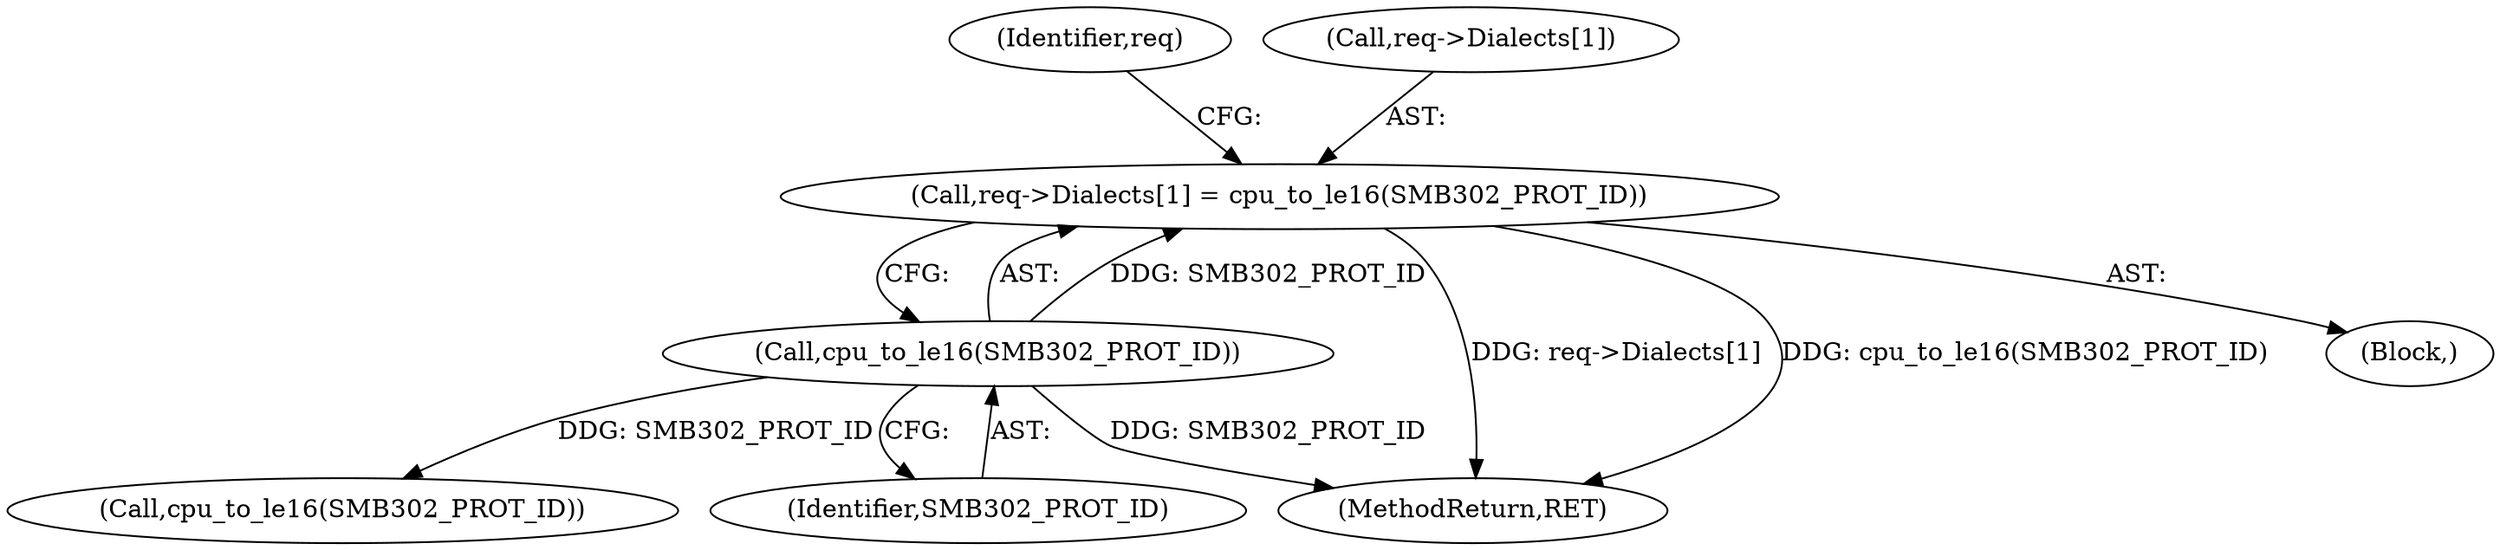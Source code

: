 digraph "0_linux_b57a55e2200ede754e4dc9cce4ba9402544b9365@array" {
"1000208" [label="(Call,req->Dialects[1] = cpu_to_le16(SMB302_PROT_ID))"];
"1000214" [label="(Call,cpu_to_le16(SMB302_PROT_ID))"];
"1000208" [label="(Call,req->Dialects[1] = cpu_to_le16(SMB302_PROT_ID))"];
"1000848" [label="(MethodReturn,RET)"];
"1000199" [label="(Block,)"];
"1000218" [label="(Identifier,req)"];
"1000654" [label="(Call,cpu_to_le16(SMB302_PROT_ID))"];
"1000214" [label="(Call,cpu_to_le16(SMB302_PROT_ID))"];
"1000215" [label="(Identifier,SMB302_PROT_ID)"];
"1000209" [label="(Call,req->Dialects[1])"];
"1000208" -> "1000199"  [label="AST: "];
"1000208" -> "1000214"  [label="CFG: "];
"1000209" -> "1000208"  [label="AST: "];
"1000214" -> "1000208"  [label="AST: "];
"1000218" -> "1000208"  [label="CFG: "];
"1000208" -> "1000848"  [label="DDG: req->Dialects[1]"];
"1000208" -> "1000848"  [label="DDG: cpu_to_le16(SMB302_PROT_ID)"];
"1000214" -> "1000208"  [label="DDG: SMB302_PROT_ID"];
"1000214" -> "1000215"  [label="CFG: "];
"1000215" -> "1000214"  [label="AST: "];
"1000214" -> "1000848"  [label="DDG: SMB302_PROT_ID"];
"1000214" -> "1000654"  [label="DDG: SMB302_PROT_ID"];
}
